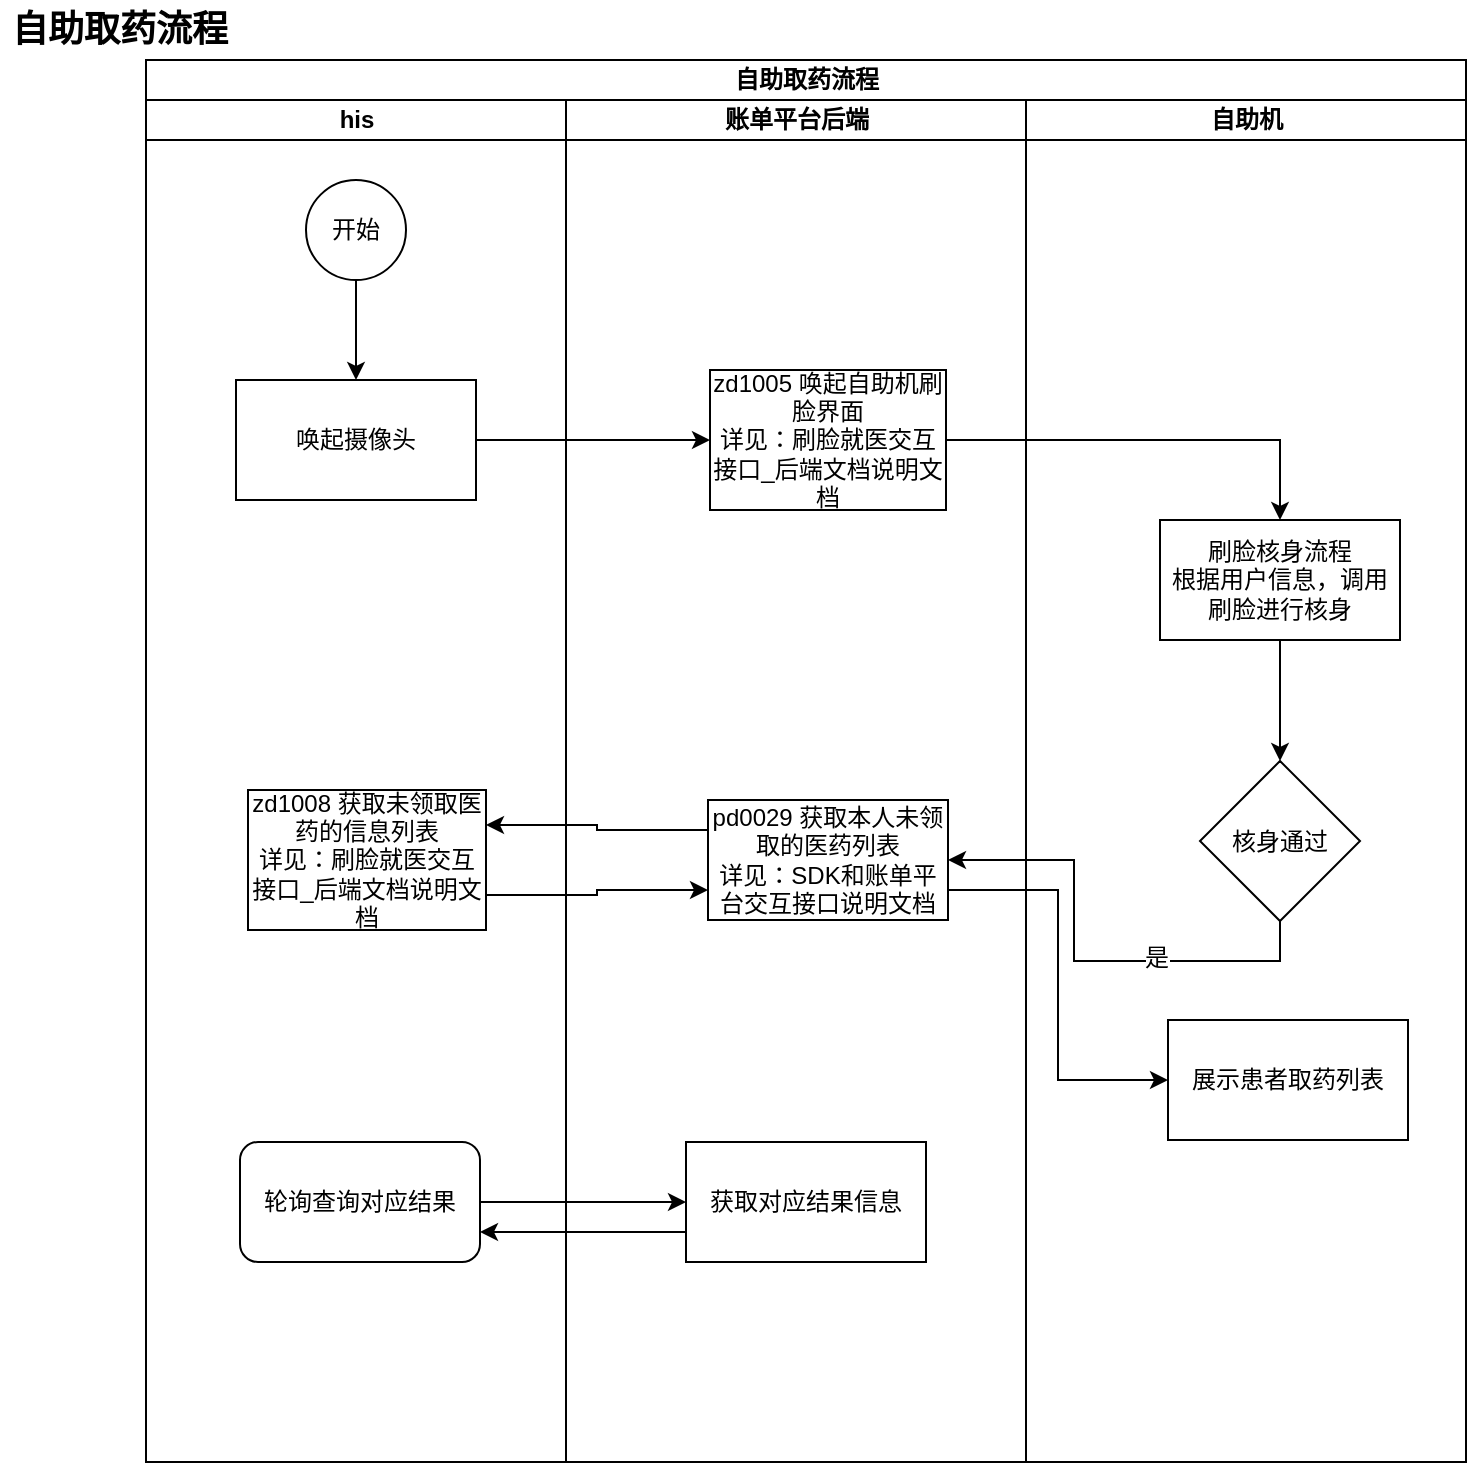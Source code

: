 <mxfile version="10.8.7" type="github"><diagram id="7HdnTI485W-RHscsMVbl" name="ç¬¬ 1 é¡µ"><mxGraphModel dx="1250" dy="550" grid="1" gridSize="10" guides="1" tooltips="1" connect="1" arrows="1" fold="1" page="1" pageScale="1" pageWidth="827" pageHeight="1169" math="0" shadow="0"><root><mxCell id="0"/><mxCell id="1" parent="0"/><mxCell id="k3qV5debyrwTF1jnUmYV-2" value="&lt;b&gt;&lt;font&gt;自助取药流程&lt;/font&gt;&lt;/b&gt;" style="swimlane;html=1;childLayout=stackLayout;resizeParent=1;resizeParentMax=0;startSize=20;" parent="1" vertex="1"><mxGeometry x="103" y="50" width="660" height="701" as="geometry"/></mxCell><mxCell id="k3qV5debyrwTF1jnUmYV-3" value="his" style="swimlane;html=1;startSize=20;" parent="k3qV5debyrwTF1jnUmYV-2" vertex="1"><mxGeometry y="20" width="210" height="681" as="geometry"/></mxCell><mxCell id="k3qV5debyrwTF1jnUmYV-10" style="edgeStyle=orthogonalEdgeStyle;rounded=0;orthogonalLoop=1;jettySize=auto;html=1;entryX=0.5;entryY=0;entryDx=0;entryDy=0;" parent="k3qV5debyrwTF1jnUmYV-3" source="k3qV5debyrwTF1jnUmYV-7" target="k3qV5debyrwTF1jnUmYV-8" edge="1"><mxGeometry relative="1" as="geometry"/></mxCell><mxCell id="k3qV5debyrwTF1jnUmYV-7" value="开始" style="ellipse;whiteSpace=wrap;html=1;aspect=fixed;" parent="k3qV5debyrwTF1jnUmYV-3" vertex="1"><mxGeometry x="80" y="40" width="50" height="50" as="geometry"/></mxCell><mxCell id="k3qV5debyrwTF1jnUmYV-8" value="唤起摄像头" style="rounded=0;whiteSpace=wrap;html=1;" parent="k3qV5debyrwTF1jnUmYV-3" vertex="1"><mxGeometry x="45" y="140" width="120" height="60" as="geometry"/></mxCell><mxCell id="k3qV5debyrwTF1jnUmYV-19" value="zd1008 获取未领取医药的信息列表&lt;br&gt;详见：刷脸就医交互接口_后端文档说明文档" style="rounded=0;whiteSpace=wrap;html=1;" parent="k3qV5debyrwTF1jnUmYV-3" vertex="1"><mxGeometry x="51" y="345" width="119" height="70" as="geometry"/></mxCell><mxCell id="k3qV5debyrwTF1jnUmYV-24" value="轮询查询对应结果" style="rounded=1;whiteSpace=wrap;html=1;" parent="k3qV5debyrwTF1jnUmYV-3" vertex="1"><mxGeometry x="47" y="521" width="120" height="60" as="geometry"/></mxCell><mxCell id="k3qV5debyrwTF1jnUmYV-4" value="账单平台后端" style="swimlane;html=1;startSize=20;" parent="k3qV5debyrwTF1jnUmYV-2" vertex="1"><mxGeometry x="210" y="20" width="230" height="681" as="geometry"/></mxCell><mxCell id="k3qV5debyrwTF1jnUmYV-9" value="zd1005&amp;nbsp;唤起自助机刷脸界面&lt;br&gt;详见：刷脸就医交互接口_后端文档说明文档" style="rounded=0;whiteSpace=wrap;html=1;" parent="k3qV5debyrwTF1jnUmYV-4" vertex="1"><mxGeometry x="72" y="135" width="118" height="70" as="geometry"/></mxCell><mxCell id="k3qV5debyrwTF1jnUmYV-17" value="pd0029&amp;nbsp;获取本人未领取的医药列表&lt;br&gt;详见：SDK和账单平台交互接口说明文档" style="rounded=0;whiteSpace=wrap;html=1;" parent="k3qV5debyrwTF1jnUmYV-4" vertex="1"><mxGeometry x="71" y="350" width="120" height="60" as="geometry"/></mxCell><mxCell id="k3qV5debyrwTF1jnUmYV-25" value="获取对应结果信息" style="rounded=0;whiteSpace=wrap;html=1;" parent="k3qV5debyrwTF1jnUmYV-4" vertex="1"><mxGeometry x="60" y="521" width="120" height="60" as="geometry"/></mxCell><mxCell id="k3qV5debyrwTF1jnUmYV-5" value="自助机" style="swimlane;html=1;startSize=20;" parent="k3qV5debyrwTF1jnUmYV-2" vertex="1"><mxGeometry x="440" y="20" width="220" height="681" as="geometry"/></mxCell><mxCell id="k3qV5debyrwTF1jnUmYV-16" style="edgeStyle=orthogonalEdgeStyle;rounded=0;orthogonalLoop=1;jettySize=auto;html=1;exitX=0.5;exitY=1;exitDx=0;exitDy=0;entryX=0.5;entryY=0;entryDx=0;entryDy=0;" parent="k3qV5debyrwTF1jnUmYV-5" source="k3qV5debyrwTF1jnUmYV-12" target="k3qV5debyrwTF1jnUmYV-15" edge="1"><mxGeometry relative="1" as="geometry"/></mxCell><mxCell id="k3qV5debyrwTF1jnUmYV-12" value="刷脸核身流程&lt;br&gt;根据用户信息，调用刷脸进行核身" style="rounded=0;whiteSpace=wrap;html=1;" parent="k3qV5debyrwTF1jnUmYV-5" vertex="1"><mxGeometry x="67" y="210" width="120" height="60" as="geometry"/></mxCell><mxCell id="k3qV5debyrwTF1jnUmYV-15" value="核身通过" style="rhombus;whiteSpace=wrap;html=1;" parent="k3qV5debyrwTF1jnUmYV-5" vertex="1"><mxGeometry x="87" y="330.5" width="80" height="80" as="geometry"/></mxCell><mxCell id="k3qV5debyrwTF1jnUmYV-22" value="展示患者取药列表" style="rounded=0;whiteSpace=wrap;html=1;" parent="k3qV5debyrwTF1jnUmYV-5" vertex="1"><mxGeometry x="71" y="460" width="120" height="60" as="geometry"/></mxCell><mxCell id="k3qV5debyrwTF1jnUmYV-11" style="edgeStyle=orthogonalEdgeStyle;rounded=0;orthogonalLoop=1;jettySize=auto;html=1;exitX=1;exitY=0.5;exitDx=0;exitDy=0;entryX=0;entryY=0.5;entryDx=0;entryDy=0;" parent="k3qV5debyrwTF1jnUmYV-2" source="k3qV5debyrwTF1jnUmYV-8" target="k3qV5debyrwTF1jnUmYV-9" edge="1"><mxGeometry relative="1" as="geometry"/></mxCell><mxCell id="k3qV5debyrwTF1jnUmYV-13" style="edgeStyle=orthogonalEdgeStyle;rounded=0;orthogonalLoop=1;jettySize=auto;html=1;exitX=1;exitY=0.5;exitDx=0;exitDy=0;" parent="k3qV5debyrwTF1jnUmYV-2" source="k3qV5debyrwTF1jnUmYV-9" target="k3qV5debyrwTF1jnUmYV-12" edge="1"><mxGeometry relative="1" as="geometry"/></mxCell><mxCell id="k3qV5debyrwTF1jnUmYV-26" style="edgeStyle=orthogonalEdgeStyle;rounded=0;orthogonalLoop=1;jettySize=auto;html=1;exitX=1;exitY=0.5;exitDx=0;exitDy=0;" parent="k3qV5debyrwTF1jnUmYV-2" source="k3qV5debyrwTF1jnUmYV-24" target="k3qV5debyrwTF1jnUmYV-25" edge="1"><mxGeometry relative="1" as="geometry"/></mxCell><mxCell id="k3qV5debyrwTF1jnUmYV-27" style="edgeStyle=orthogonalEdgeStyle;rounded=0;orthogonalLoop=1;jettySize=auto;html=1;exitX=0;exitY=0.75;exitDx=0;exitDy=0;entryX=1;entryY=0.75;entryDx=0;entryDy=0;" parent="k3qV5debyrwTF1jnUmYV-2" source="k3qV5debyrwTF1jnUmYV-25" target="k3qV5debyrwTF1jnUmYV-24" edge="1"><mxGeometry relative="1" as="geometry"/></mxCell><mxCell id="k3qV5debyrwTF1jnUmYV-18" style="edgeStyle=orthogonalEdgeStyle;rounded=0;orthogonalLoop=1;jettySize=auto;html=1;exitX=0.5;exitY=1;exitDx=0;exitDy=0;entryX=1;entryY=0.5;entryDx=0;entryDy=0;" parent="k3qV5debyrwTF1jnUmYV-2" source="k3qV5debyrwTF1jnUmYV-15" target="k3qV5debyrwTF1jnUmYV-17" edge="1"><mxGeometry relative="1" as="geometry"/></mxCell><mxCell id="1T9LH_uTgGOtjnzBwKZe-1" value="是" style="text;html=1;resizable=0;points=[];align=center;verticalAlign=middle;labelBackgroundColor=#ffffff;" vertex="1" connectable="0" parent="k3qV5debyrwTF1jnUmYV-18"><mxGeometry x="-0.303" y="-2" relative="1" as="geometry"><mxPoint as="offset"/></mxGeometry></mxCell><mxCell id="k3qV5debyrwTF1jnUmYV-20" style="edgeStyle=orthogonalEdgeStyle;rounded=0;orthogonalLoop=1;jettySize=auto;html=1;exitX=0;exitY=0.25;exitDx=0;exitDy=0;entryX=1;entryY=0.25;entryDx=0;entryDy=0;" parent="k3qV5debyrwTF1jnUmYV-2" source="k3qV5debyrwTF1jnUmYV-17" target="k3qV5debyrwTF1jnUmYV-19" edge="1"><mxGeometry relative="1" as="geometry"/></mxCell><mxCell id="k3qV5debyrwTF1jnUmYV-21" style="edgeStyle=orthogonalEdgeStyle;rounded=0;orthogonalLoop=1;jettySize=auto;html=1;exitX=1;exitY=0.75;exitDx=0;exitDy=0;entryX=0;entryY=0.75;entryDx=0;entryDy=0;" parent="k3qV5debyrwTF1jnUmYV-2" source="k3qV5debyrwTF1jnUmYV-19" target="k3qV5debyrwTF1jnUmYV-17" edge="1"><mxGeometry relative="1" as="geometry"/></mxCell><mxCell id="k3qV5debyrwTF1jnUmYV-23" style="edgeStyle=orthogonalEdgeStyle;rounded=0;orthogonalLoop=1;jettySize=auto;html=1;exitX=1;exitY=0.75;exitDx=0;exitDy=0;entryX=0;entryY=0.5;entryDx=0;entryDy=0;" parent="k3qV5debyrwTF1jnUmYV-2" source="k3qV5debyrwTF1jnUmYV-17" target="k3qV5debyrwTF1jnUmYV-22" edge="1"><mxGeometry relative="1" as="geometry"/></mxCell><mxCell id="k3qV5debyrwTF1jnUmYV-6" value="&lt;b&gt;&lt;font style=&quot;font-size: 18px&quot;&gt;自助取药流程&lt;/font&gt;&lt;/b&gt;" style="text;html=1;strokeColor=none;fillColor=none;align=center;verticalAlign=middle;whiteSpace=wrap;rounded=0;" parent="1" vertex="1"><mxGeometry x="30" y="20" width="120" height="30" as="geometry"/></mxCell></root></mxGraphModel></diagram></mxfile>